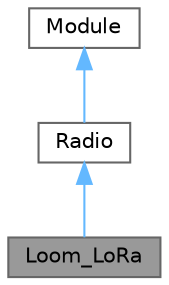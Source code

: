 digraph "Loom_LoRa"
{
 // LATEX_PDF_SIZE
  bgcolor="transparent";
  edge [fontname=Helvetica,fontsize=10,labelfontname=Helvetica,labelfontsize=10];
  node [fontname=Helvetica,fontsize=10,shape=box,height=0.2,width=0.4];
  Node1 [label="Loom_LoRa",height=0.2,width=0.4,color="gray40", fillcolor="grey60", style="filled", fontcolor="black",tooltip=" "];
  Node2 -> Node1 [dir="back",color="steelblue1",style="solid"];
  Node2 [label="Radio",height=0.2,width=0.4,color="gray40", fillcolor="white", style="filled",URL="$class_radio.html",tooltip=" "];
  Node3 -> Node2 [dir="back",color="steelblue1",style="solid"];
  Node3 [label="Module",height=0.2,width=0.4,color="gray40", fillcolor="white", style="filled",URL="$class_module.html",tooltip=" "];
}
